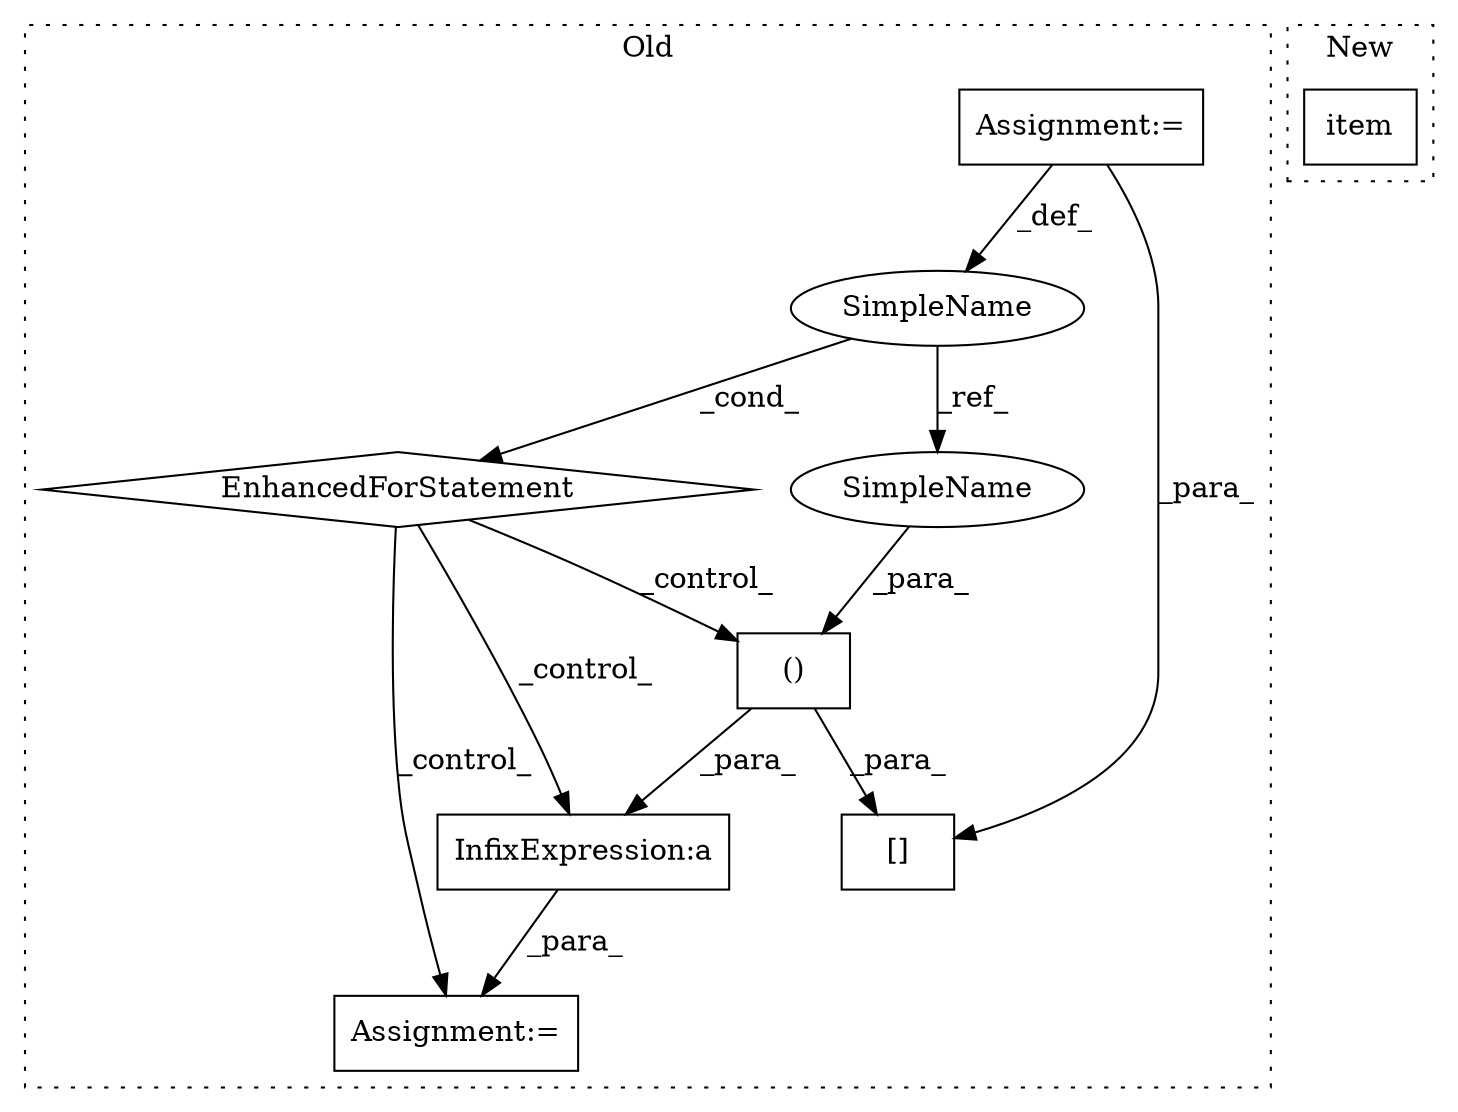 digraph G {
subgraph cluster0 {
1 [label="EnhancedForStatement" a="70" s="421,499" l="53,2" shape="diamond"];
3 [label="Assignment:=" a="7" s="671" l="2" shape="box"];
4 [label="SimpleName" a="42" s="478" l="1" shape="ellipse"];
5 [label="Assignment:=" a="7" s="421,499" l="53,2" shape="box"];
6 [label="InfixExpression:a" a="27" s="720" l="3" shape="box"];
7 [label="()" a="106" s="742" l="15" shape="box"];
8 [label="[]" a="2" s="724,757" l="18,2" shape="box"];
9 [label="SimpleName" a="42" s="756" l="1" shape="ellipse"];
label = "Old";
style="dotted";
}
subgraph cluster1 {
2 [label="item" a="32" s="484" l="6" shape="box"];
label = "New";
style="dotted";
}
1 -> 7 [label="_control_"];
1 -> 6 [label="_control_"];
1 -> 3 [label="_control_"];
4 -> 9 [label="_ref_"];
4 -> 1 [label="_cond_"];
5 -> 4 [label="_def_"];
5 -> 8 [label="_para_"];
6 -> 3 [label="_para_"];
7 -> 8 [label="_para_"];
7 -> 6 [label="_para_"];
9 -> 7 [label="_para_"];
}
